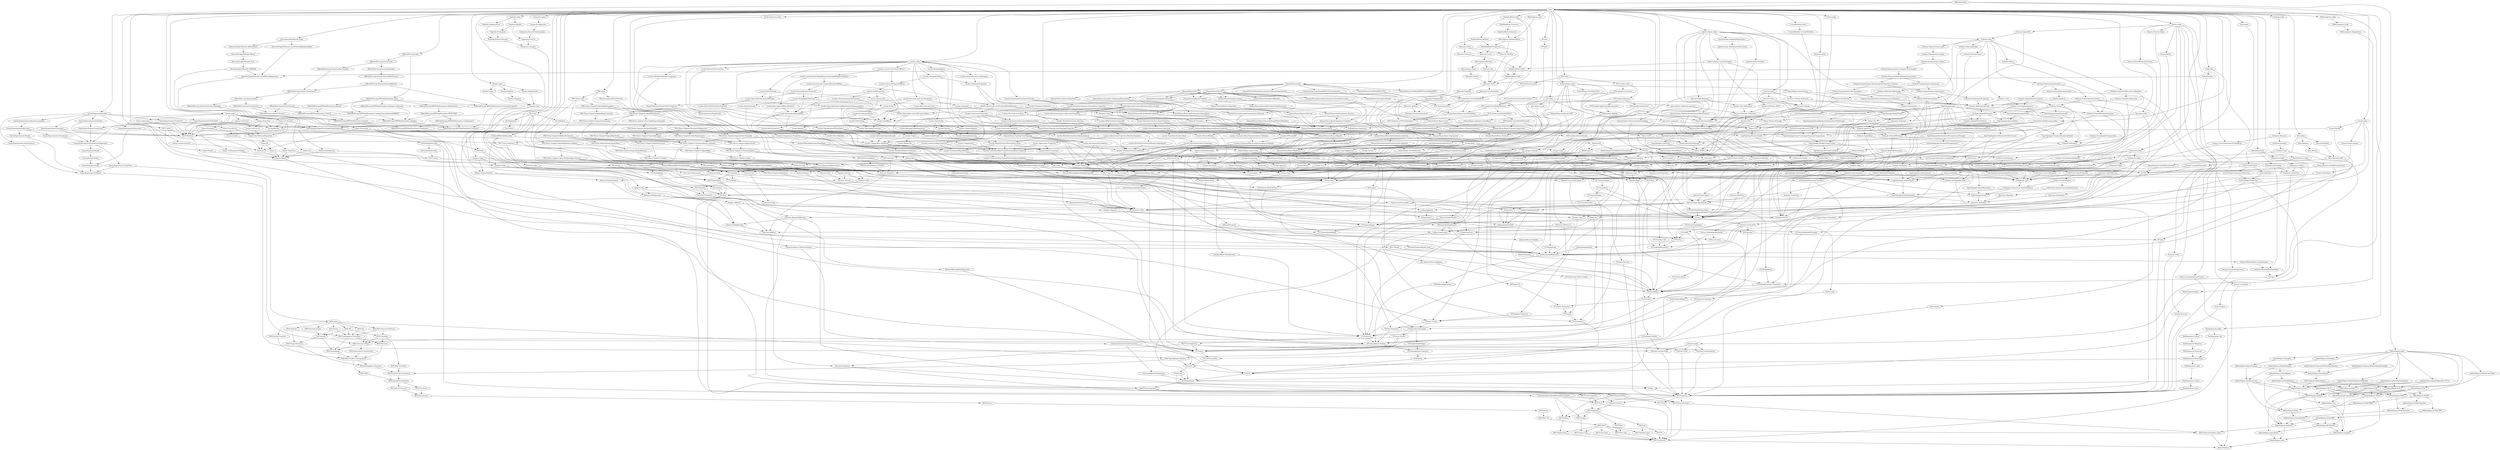 digraph dependencies {
   m0[label="NotionsOfDecidability.Digression"];
   m1[label="W.Type"];
   m2[label="UF.ClassicalLogic"];
   m3[label="Ordinals.Type"];
   m4[label="Rationals.Fractions"];
   m5[label="GamesExperimental.NonEmptyList"];
   m6[label="DomainTheory.ScottModelOfPCF.ScottModelOfPCF"];
   m7[label="Iterative.Sets"];
   m8[label="Slice.Family"];
   m9[label="Locales.ContinuousMap.Homeomorphism-Properties"];
   m10[label="Locales.Adjunctions.Properties-DistributiveLattice"];
   m11[label="Ordinals.Exponentiation.Supremum"];
   m12[label="Categories.index"];
   m13[label="Rationals.Limits"];
   m14[label="Fin.Bishop"];
   m15[label="Taboos.index"];
   m16[label="Slice.Construction"];
   m17[label="MGS.Univalence"];
   m18[label="AllModulesIndex"];
   m19[label="Locales.Point.Properties"];
   m20[label="Duploids.Depolarization"];
   m21[label="DomainTheory.Part-I"];
   m22[label="DiscreteGraphicMonoids.ListsWithoutRepetitionsMore"];
   m23[label="EffectfulForcing.MFPSAndVariations.Continuity"];
   m24[label="InfinitePigeon.J-AC-N"];
   m25[label="GamesExperimental.Monad"];
   m26[label="Locales.ThesisIndex"];
   m27[label="InfinitePigeon.Examples"];
   m28[label="Various.CantorTheoremForEmbeddings"];
   m29[label="Rationals.Negation"];
   m30[label="TWA.Thesis.Chapter5.IntervalObjectApproximation"];
   m31[label="Locales.Adjunctions.Properties"];
   m32[label="Locales.Complements"];
   m33[label="Slice.Monad"];
   m34[label="Unsafe.Type-in-Type-False"];
   m35[label="InfinitePigeon.K-AC-N"];
   m36[label="TypeTopology.PropTychonoff"];
   m37[label="DomainTheory.Basics.Exponential"];
   m38[label="Iterative.Ordinals"];
   m39[label="UF.Size"];
   m40[label="Relations.ChurchRosser"];
   m41[label="UF.FunExt-from-Naive-FunExt"];
   m42[label="Fin.UniverseInvariance"];
   m43[label="UF.Classifiers-Old"];
   m44[label="TypeTopology.SquashedSum"];
   m45[label="UF.SubtypeClassifier-Properties"];
   m46[label="MGS.Subsingleton-Theorems"];
   m47[label="Dyadics.Type"];
   m48[label="Ordinals.WellOrderingPrinciple"];
   m49[label="MGS.Basic-UF"];
   m50[label="MLTT.Pi"];
   m51[label="InfinitePigeon.J-PigeonProgram"];
   m52[label="Ordinals.Exponentiation.RelatingConstructions"];
   m53[label="DedekindReals.Type"];
   m54[label="UF.Lower-FunExt"];
   m55[label="Locales.ContinuousMap.Properties"];
   m56[label="DomainTheory.Taboos.ClassicalLiftingOfNaturalNumbers"];
   m57[label="UF.HiddenSwap"];
   m58[label="UF.PreUnivalence"];
   m59[label="TWA.Thesis.Chapter5.IntervalObject"];
   m60[label="Rationals.FractionsOrder"];
   m61[label="UF.Hedberg"];
   m62[label="DomainTheory.BasesAndContinuity.ScottDomain"];
   m63[label="Various.Dedekind"];
   m64[label="Locales.index"];
   m65[label="Ordinals.Arithmetic"];
   m66[label="GamesExperimental.index"];
   m67[label="GamesExperimental.JK"];
   m68[label="MLTT.Empty"];
   m69[label="Locales.UniversalPropertyOfPatch"];
   m70[label="OrderedTypes.JoinSemiLattices"];
   m71[label="Games.TicTacToe1"];
   m72[label="Locales.Point.Definition"];
   m73[label="UF.Subsingletons"];
   m74[label="InfinitePigeon.JK-Monads"];
   m75[label="NotionsOfDecidability.Complemented"];
   m76[label="TypeTopology.ExtendedSumCompact"];
   m77[label="Locales.LawsonLocale.SharpElementsCoincideWithSpectralPoints"];
   m78[label="DomainTheory.Examples.Ordinals"];
   m79[label="InjectiveTypes.Sigma"];
   m80[label="Locales.Spectrality.SpectralMap"];
   m81[label="EffectfulForcing.MFPSAndVariations.index"];
   m82[label="Locales.ContinuousMap.FrameHomomorphism-Definition"];
   m83[label="Ordinals.Limit"];
   m84[label="Dyadics.index"];
   m85[label="Locales.ContinuousMap.FrameIsomorphism-Definition"];
   m86[label="UF.IdentitySystems"];
   m87[label="Locales.WayBelowRelation.Properties"];
   m88[label="PCF.Combinatory.PCF"];
   m89[label="Slice.Algebras"];
   m90[label="Factorial.Law"];
   m91[label="Dyadics.Addition"];
   m92[label="InjectiveTypes.OverSmallMaps"];
   m93[label="Ordinals.NotationInterpretation2"];
   m94[label="InjectiveTypes.Blackboard"];
   m95[label="Fin.index"];
   m96[label="TWA.Thesis.Chapter3.ClosenessSpaces-Examples"];
   m97[label="TypeTopology.ConvergentSequenceHasInf"];
   m98[label="UF.HiggsInvolutionTheorem"];
   m99[label="ContinuityAxiom.FalseWithoutIdentityTypes"];
   m100[label="Notation.UnderlyingType"];
   m101[label="TWA.Thesis.AndrewSneap.DyadicRationals"];
   m102[label="TypeTopology.index"];
   m103[label="Quotient.index"];
   m104[label="Field.index"];
   m105[label="PCF.Lambda.AbstractSyntax"];
   m106[label="OrderedTypes.index"];
   m107[label="TypeTopology.WeaklyCompactTypes"];
   m108[label="Dominance.Lifting"];
   m109[label="Locales.Sierpinski.Patch"];
   m110[label="EffectfulForcing.Internal.Internal"];
   m111[label="Games.Reader"];
   m112[label="Notation.CanonicalMap"];
   m113[label="Locales.TerminalLocale.Properties"];
   m114[label="Rationals.Addition"];
   m115[label="Locales.Clopen"];
   m116[label="Naturals.ExitTruncation"];
   m117[label="MGS.Subsingleton-Truncation"];
   m118[label="GamesExperimental.TicTacToe2"];
   m119[label="gist.multiset-addendum-question"];
   m120[label="Ordinals.BuraliForti"];
   m121[label="Taboos.Decomposability"];
   m122[label="Games.TicTacToe0"];
   m123[label="UF.ImageAndSurjection"];
   m124[label="Lifting.Construction"];
   m125[label="PCF.Lambda.Substitution"];
   m126[label="DiscreteGraphicMonoids.Monad"];
   m127[label="DomainTheory.IdealCompletion.Properties"];
   m128[label="TWA.Thesis.Chapter5.BoehmVerification"];
   m129[label="TWA.Thesis.Chapter4.GlobalOptimisation"];
   m130[label="Locales.AdjointFunctorTheoremForFrames"];
   m131[label="Apartness.Properties"];
   m132[label="Games.TicTacToe2"];
   m133[label="Ordinals.OrdinalOfOrdinals"];
   m134[label="EffectfulForcing.Internal.SystemT"];
   m135[label="TypeTopology.FailureOfTotalSeparatedness"];
   m136[label="Integers.Negation"];
   m137[label="Locales.Spectrality.SpectralityOfOmega"];
   m138[label="Slice.index"];
   m139[label="EffectfulForcing.Internal.index"];
   m140[label="InjectiveTypes.PointedDcpos"];
   m141[label="UF.Choice"];
   m142[label="Fin.Type"];
   m143[label="Ordinals.ToppedArithmetic"];
   m144[label="MGS.Equivalence-Induction"];
   m145[label="UF.FunExt-Properties"];
   m146[label="OrderedTypes.Frame"];
   m147[label="Groups.Cokernel"];
   m148[label="DomainTheory.Basics.Products"];
   m149[label="Locales.PatchLocale"];
   m150[label="TWA.Thesis.Chapter5.Integers"];
   m151[label="UF.Equiv"];
   m152[label="GamesExperimental.TypeTrees"];
   m153[label="PCF.Lambda.ScottModelOfContexts"];
   m154[label="Ordinals.NotationInterpretation0"];
   m155[label="MLTT.Two"];
   m156[label="UF.PropIndexedPiSigma"];
   m157[label="Locales.DiscreteLocale.Two"];
   m158[label="UF.ExitPropTrunc"];
   m159[label="UF.KrausLemma"];
   m160[label="Ordinals.Taboos"];
   m161[label="DedekindReals.Properties"];
   m162[label="NotionsOfDecidability.DecidableClassifier"];
   m163[label="OrderedTypes.sigma-sup-lattice"];
   m164[label="Groups.Torsors"];
   m165[label="PathSequences.Inversion"];
   m166[label="Unsafe.index"];
   m167[label="Games.NonEmptyListOriginal"];
   m168[label="InfinitePigeon.Finite-JK-Shifts"];
   m169[label="GamesExperimental.Reader"];
   m170[label="PCF.Lambda.index"];
   m171[label="OrderedTypes.FreeJoinSemiLattice"];
   m172[label="DomainTheory.Topology.ScottTopology"];
   m173[label="Notation.Decimal"];
   m174[label="Lifting.IdentityViaSIP"];
   m175[label="EffectfulForcing.Internal.Correctness"];
   m176[label="Integers.Type"];
   m177[label="Locales.HeytingImplication"];
   m178[label="PathSequences.index"];
   m179[label="MGS.FunExt-from-Univalence"];
   m180[label="Rationals.Multiplication"];
   m181[label="Locales.Spectrality.LatticeOfCompactOpens-Duality"];
   m182[label="Duploids.index"];
   m183[label="DomainTheory.Bilimits.Directed"];
   m184[label="NotionsOfDecidability.Decidable"];
   m185[label="Lifting.MonadVariation"];
   m186[label="UF.Univalence"];
   m187[label="gist.index"];
   m188[label="CantorSchroederBernstein.CSB-TheoryLabLunch"];
   m189[label="UF.PreSIP"];
   m190[label="TypeTopology.Density"];
   m191[label="NotionsOfDecidability.QuasiDecidable"];
   m192[label="UF.SmallnessProperties"];
   m193[label="Unsafe.CoNat-Equiv"];
   m194[label="PCF.Lambda.Correctness"];
   m195[label="InfinitePigeon.ProgramsWithoutSpecificationBis"];
   m196[label="TWA.Thesis.Chapter2.Vectors"];
   m197[label="Various.Pataraia-Taylor"];
   m198[label="NotionsOfDecidability.SemiDecidable"];
   m199[label="DomainTheory.Basics.Miscelanea"];
   m200[label="MGS.Unique-Existence"];
   m201[label="UF.SIP"];
   m202[label="Locales.ContinuousMap.FrameHomomorphism-Properties"];
   m203[label="DomainTheory.Bilimits.Dinfinity"];
   m204[label="Games.J-transf-variation"];
   m205[label="DomainTheory.Basics.Curry"];
   m206[label="DomainTheory.Topology.ScottTopologyProperties"];
   m207[label="TWA.Thesis.Chapter5.SignedDigitIntervalObject"];
   m208[label="TWA.Thesis.Chapter2.Finite"];
   m209[label="Quotient.GivesPropTrunc"];
   m210[label="Cardinals.Successor"];
   m211[label="CoNaturals.Type"];
   m212[label="Various.DummettDisjunction"];
   m213[label="Factorial.PlusOneLC"];
   m214[label="Taboos.MarkovsPrinciple"];
   m215[label="MLTT.Plus-Properties"];
   m216[label="Ordinals.Exponentiation.DecreasingListProperties-Concrete"];
   m217[label="Lifting.EmbeddingDirectly"];
   m218[label="Naturals.Multiplication"];
   m219[label="OrderedTypes.DeltaCompletePoset"];
   m220[label="TWA.Thesis.Chapter6.SignedDigitSearch"];
   m221[label="Taboos.P2"];
   m222[label="EffectfulForcing.MFPSAndVariations.Church"];
   m223[label="ContinuityAxiom.ExitingTruncations"];
   m224[label="CoNaturals.Exercise"];
   m225[label="MLTT.Vector"];
   m226[label="Games.Transformer"];
   m227[label="UF.Subsingletons-Properties"];
   m228[label="Locales.Spectrality.Properties"];
   m229[label="Locales.ClassificationOfScottOpens"];
   m230[label="GamesExperimental.alpha-beta"];
   m231[label="TWA.Thesis.Chapter3.SearchableTypes-Examples"];
   m232[label="Circle.Construction"];
   m233[label="DiscreteGraphicMonoids.ListsWithoutRepetitions"];
   m234[label="UF.Powerset-Resizing"];
   m235[label="CoNaturals.Equivalence"];
   m236[label="Groups.Opposite"];
   m237[label="OrderedTypes.Poset"];
   m238[label="DomainTheory.IdealCompletion.IdealCompletion"];
   m239[label="Locales.DistributiveLattice.Spectrum"];
   m240[label="DomainTheory.BasesAndContinuity.Bases"];
   m241[label="MGS.More-Exercise-Solutions"];
   m242[label="GamesExperimental.Transformer"];
   m243[label="InfinitePigeon.PigeonProgram"];
   m244[label="TypeTopology.CantorSearch"];
   m245[label="Locales.CompactRegular"];
   m246[label="TypeTopology.SigmaDiscreteAndTotallySeparated"];
   m247[label="TWA.Thesis.Chapter4.ApproxOrder"];
   m248[label="Field.Rationals"];
   m249[label="UF.Subsingletons-FunExt"];
   m250[label="Games.List"];
   m251[label="TWA.Thesis.Chapter5.BoehmStructure"];
   m252[label="UF.SIP-Examples"];
   m253[label="MGS.More-FunExt-Consequences"];
   m254[label="CoNaturals.Arithmetic"];
   m255[label="Groups.Homomorphisms"];
   m256[label="Locales.SIP.DistributiveLatticeSIP"];
   m257[label="InfinitePigeon.DataStructures"];
   m258[label="gist.InjectivesVersusAlgebras"];
   m259[label="TWA.Thesis.Chapter5.SignedDigit"];
   m260[label="PCF.index"];
   m261[label="MGS.Embeddings"];
   m262[label="Duploids.Duploid"];
   m263[label="InfinitePigeon.Equality"];
   m264[label="MLTT.Id"];
   m265[label="Locales.ContinuousMap.Definition"];
   m266[label="Locales.ZeroDimensionality"];
   m267[label="Naturals.Properties"];
   m268[label="EffectfulForcing.Internal.FurtherThoughts"];
   m269[label="UF.TruncatedTypes"];
   m270[label="InjectiveTypes.Article"];
   m271[label="Naturals.Parity"];
   m272[label="MGS.Solved-Exercises"];
   m273[label="MLTT.Fin"];
   m274[label="Dominance.Definition"];
   m275[label="PCF.Lambda.ScottModelOfTypes"];
   m276[label="Ordinals.Exponentiation.TrichotomousLeastElement"];
   m277[label="Quotient.FromSetReplacement"];
   m278[label="Unsafe.Haskell"];
   m279[label="PathSequences.Ap"];
   m280[label="Iterative.index"];
   m281[label="Ordinals.Propositions"];
   m282[label="WildCategories.Idempotents"];
   m283[label="InfinitePigeon.InfinitePigeonLessEfficient"];
   m284[label="MGS.Classifiers"];
   m285[label="MGS.TypeTopology-Interface"];
   m286[label="Quotient.Large"];
   m287[label="gist.remove-swap"];
   m288[label="DiscreteGraphicMonoids.LWRDGM"];
   m289[label="MGS.Map-Classifiers"];
   m290[label="Ordinals.NotationInterpretation1"];
   m291[label="Ordinals.Exponentiation.Specification"];
   m292[label="UF.PropTrunc-Variation"];
   m293[label="OrderedTypes.SupLattice-SmallBasis"];
   m294[label="W.Numbers"];
   m295[label="InfinitePigeon.K-Shift-BBC"];
   m296[label="Locales.DirectedFamily"];
   m297[label="MLTT.index"];
   m298[label="Locales.Regular"];
   m299[label="Fin.ArithmeticViaEquivalence"];
   m300[label="DyadicsInductive.DyadicOrder"];
   m301[label="Taboos.WLPO"];
   m302[label="InfinitePigeon.Addition"];
   m303[label="TypeTopology.CompactTypes"];
   m304[label="Ordinals.WellOrderArithmetic"];
   m305[label="PathSequences.Reasoning"];
   m306[label="Field.Axioms"];
   m307[label="TWA.Closeness"];
   m308[label="GamesExperimental.TicTacToe1"];
   m309[label="Relations.index"];
   m310[label="Slice.Embedding"];
   m311[label="InjectiveTypes.index"];
   m312[label="Ordinals.SupSum"];
   m313[label="Naturals.UniversalProperty"];
   m314[label="Integers.Order"];
   m315[label="UF.Logic"];
   m316[label="MGS.Partial-Functions"];
   m317[label="TypeTopology.GenericConvergentSequenceCompactness"];
   m318[label="Locales.LawsonLocale.PointsOfPatch"];
   m319[label="Circle.Integers-Properties"];
   m320[label="Locales.ScottLocale.ScottLocalesOfAlgebraicDcpos"];
   m321[label="Locales.Sierpinski.Definition"];
   m322[label="Naturals.Addition"];
   m323[label="Lifting.Monad"];
   m324[label="Fin.Order"];
   m325[label="Ordinals.Exponentiation.Paper"];
   m326[label="Groups.Symmetric"];
   m327[label="Rationals.Order"];
   m328[label="TWA.index"];
   m329[label="Circle.Induction"];
   m330[label="InjectiveTypes.Subtypes"];
   m331[label="TypeTopology.Cantor"];
   m332[label="Locales.GaloisConnection"];
   m333[label="Ordinals.WellOrderTransport"];
   m334[label="Locales.ScottLocale.ScottLocalesOfScottDomains"];
   m335[label="InfinitePigeon.FinitePigeon"];
   m336[label="Locales.ScottLocale.Definition"];
   m337[label="WildCategories.Base"];
   m338[label="UF.Powerset-Fin"];
   m339[label="Groups.Large"];
   m340[label="Ordinals.Exponentiation.PropertiesViaTransport"];
   m341[label="Dominance.Initial"];
   m342[label="Ordinals.index"];
   m343[label="BinarySystems.InitialBinarySystem"];
   m344[label="DomainTheory.Examples.Omega"];
   m345[label="Lifting.UnivalentPrecategory"];
   m346[label="InfinitePigeon.Two"];
   m347[label="Games.index"];
   m348[label="WildCategories.Cones"];
   m349[label="TypeTopology.AbsolutenessOfCompactnessExample"];
   m350[label="Naturals.Order"];
   m351[label="Locales.DistributiveLattice.Definition-SigmaBased"];
   m352[label="EffectfulForcing.Internal.External"];
   m353[label="Ordinals.Brouwer"];
   m354[label="UF.PreSIP-Examples"];
   m355[label="InfinitePigeon.J-InfinitePigeon"];
   m356[label="PCF.Combinatory.ScottModelOfPCF"];
   m357[label="Ordinals.CumulativeHierarchy-Addendum"];
   m358[label="Various.NonCollapsibleFamily"];
   m359[label="Fin.Kuratowski"];
   m360[label="DedekindReals.Addition"];
   m361[label="WildCategories.index"];
   m362[label="Lifting.index"];
   m363[label="index"];
   m364[label="MLTT.Plus-Type"];
   m365[label="Lifting.Miscelanea-PropExt-FunExt"];
   m366[label="Categories.NaturalTransformation"];
   m367[label="InfinitePigeon.Naturals"];
   m368[label="Cardinals.Preorder"];
   m369[label="Modal.Open"];
   m370[label="Locales.CharacterisationOfContinuity"];
   m371[label="Iterative.Multisets-Addendum"];
   m372[label="Locales.DistributiveLattice.Definition"];
   m373[label="PCF.Lambda.SubstitutionDenotational"];
   m374[label="Coslice.index"];
   m375[label="Integers.HCF"];
   m376[label="Games.Constructor"];
   m377[label="Groups.Quotient"];
   m378[label="ContinuityAxiom.index"];
   m379[label="Quotient.GivesSetReplacement"];
   m380[label="DiscreteGraphicMonoids.index"];
   m381[label="Fin.Pigeonhole"];
   m382[label="CoNaturals.GenericConvergentSequence2"];
   m383[label="InfinitePigeon.InfinitePigeonOriginal"];
   m384[label="PathSequences.Type"];
   m385[label="MGS.MLTT"];
   m386[label="ContinuityAxiom.UniformContinuity"];
   m387[label="EffectfulForcing.Internal.PaperIndex"];
   m388[label="DomainTheory.BasesAndContinuity.IndCompletion"];
   m389[label="Naturals.Binary"];
   m390[label="InfinitePigeon.Cantor"];
   m391[label="Locales.DistributiveLattice.Ideal"];
   m392[label="Ordinals.TrichotomousArithmetic"];
   m393[label="Apartness.index"];
   m394[label="TWA.Thesis.Chapter3.ClosenessSpaces"];
   m395[label="MGS.Equivalences"];
   m396[label="Naturals.index"];
   m397[label="Ordinals.LexicographicCompactness"];
   m398[label="Ordinals.Codes"];
   m399[label="UF.Classifiers"];
   m400[label="Iterative.Sets-Addendum"];
   m401[label="Groups.GroupActions"];
   m402[label="CantorSchroederBernstein.CSB"];
   m403[label="Locales.WellInside"];
   m404[label="InfinitePigeon.J-Shift-BBC"];
   m405[label="EffectfulForcing.index"];
   m406[label="MLTT.Spartan"];
   m407[label="Apartness.TightReflection"];
   m408[label="W.index"];
   m409[label="Locales.DistributiveLattice.Isomorphism"];
   m410[label="InfinitePigeon.K-Shift-from-J-Shift"];
   m411[label="Locales.StoneImpliesSpectral"];
   m412[label="InfinitePigeon.JK-LogicalFacts"];
   m413[label="UF.Truncations"];
   m414[label="TWA.Thesis.Chapter6.SignedDigitContinuity"];
   m415[label="TWA.BanachFixedPointTheorem"];
   m416[label="Rationals.index"];
   m417[label="DedekindReals.Extension"];
   m418[label="DomainTheory.Basics.SupComplete"];
   m419[label="Rationals.Abs"];
   m420[label="Locales.DistributiveLattice.Resizing"];
   m421[label="Rationals.Extension"];
   m422[label="Quotient.Type"];
   m423[label="UF.Universes"];
   m424[label="Factorial.index"];
   m425[label="InfinitePigeon.Logic"];
   m426[label="UF.ConnectedTypes"];
   m427[label="PCF.Lambda.ScottModelOfIfZero"];
   m428[label="Groups.Kernel"];
   m429[label="InfinitePigeon.J-Examples"];
   m430[label="PathSequences.Cancel"];
   m431[label="Ordinals.ShulmanTaboo"];
   m432[label="InjectiveTypes.CharacterizationViaLifting"];
   m433[label="DomainTheory.Lifting.LiftingSetAlgebraic"];
   m434[label="Ordinals.ConvergentSequence"];
   m435[label="Various.RootsOfBooleanFunctions"];
   m436[label="Locales.Spectrality.LatticeOfCompactOpens"];
   m437[label="InfinitePigeon.InfinitePigeon2011-05-12"];
   m438[label="UF.IdEmbedding"];
   m439[label="Unsafe.CountableTychonoff"];
   m440[label="CrossedModules.CrossedModules"];
   m441[label="Ordinals.OrdinalOfOrdinalsSuprema"];
   m442[label="gist.DependentlyTypedTensors"];
   m443[label="Integers.Exponentiation"];
   m444[label="Various.Types2019"];
   m445[label="Ordinals.AdditionProperties"];
   m446[label="Various.LawvereFPT"];
   m447[label="TWA.Thesis.Chapter6.SequenceContinuity"];
   m448[label="Modal.Homotopy"];
   m449[label="InfinitePigeon.J-Shift-Selection"];
   m450[label="UF.PairFun"];
   m451[label="Various.UnivalenceFromScratch"];
   m452[label="DedekindReals.Functions"];
   m453[label="Locales.ContinuousMap.Homeomorphism-Definition"];
   m454[label="UF.Base"];
   m455[label="GamesExperimental.Examples"];
   m456[label="Rationals.Type"];
   m457[label="Dyadics.Multiplication"];
   m458[label="DomainTheory.Basics.ProductsContinuity"];
   m459[label="TypeTopology.RicesTheoremForTheUniverse"];
   m460[label="DomainTheory.Examples.LiftingLargeProposition"];
   m461[label="Taboos.LLPO"];
   m462[label="DomainTheory.Basics.WayBelow"];
   m463[label="Quotient.Large-Variation"];
   m464[label="TypeTopology.UniformSearch"];
   m465[label="Modal.ReflectiveSubuniverse"];
   m466[label="InfinitePigeon.J-Shift"];
   m467[label="Modal.SigmaClosedReflectiveSubuniverse"];
   m468[label="TWA.Thesis.Chapter4.ParametricRegression"];
   m469[label="GamesExperimental.Discussion"];
   m470[label="Fin.ArgMinMax"];
   m471[label="Modal.Subuniverse"];
   m472[label="Relations.SRTclosure"];
   m473[label="Ordinals.LexicographicOrder"];
   m474[label="MetricSpaces.Type"];
   m475[label="MGS.Powerset"];
   m476[label="Dominance.Decidable"];
   m477[label="Locales.DiscreteLocale.Basis"];
   m478[label="MLTT.NaturalNumbers"];
   m479[label="MLTT.Identity-Type"];
   m480[label="DedekindReals.Order"];
   m481[label="DomainTheory.ScottModelOfPCF.PCFCombinators"];
   m482[label="Agda.Primitive"];
   m483[label="InfinitePigeon.K-Shift"];
   m484[label="Groups.Free"];
   m485[label="MLTT.Unit-Type"];
   m486[label="W.Properties"];
   m487[label="DiscreteGraphicMonoids.Type"];
   m488[label="DiscreteGraphicMonoids.AffineMonad"];
   m489[label="PCF.Combinatory.index"];
   m490[label="Lifting.Set"];
   m491[label="InfinitePigeon.J-DC"];
   m492[label="MGS.index"];
   m493[label="EffectfulForcing.MFPSAndVariations.Combinators"];
   m494[label="Integers.Multiplication"];
   m495[label="PathSequences.Concat"];
   m496[label="Naturals.Division"];
   m497[label="OrderedTypes.sigma-frame"];
   m498[label="Ordinals.Maps"];
   m499[label="TWA.Thesis.Chapter6.SignedDigitExamples"];
   m500[label="MGS.Universe-Lifting"];
   m501[label="Apartness.Definition"];
   m502[label="UF.SigmaIdentity"];
   m503[label="MLTT.Sigma"];
   m504[label="MGS.Yoneda"];
   m505[label="CoNaturals.GenericConvergentSequence"];
   m506[label="Iterative.Finite"];
   m507[label="CoNaturals.Type2Properties"];
   m508[label="UF.UniverseEmbedding"];
   m509[label="Circle.index"];
   m510[label="OrderedTypes.FreeSupLattice"];
   m511[label="InjectiveTypes.MathematicalStructuresMoreGeneral"];
   m512[label="InfinitePigeon.ProgramsWithoutSpecification"];
   m513[label="EffectfulForcing.MFPSAndVariations.Internal"];
   m514[label="Locales.DiscreteLocale.Two-Properties"];
   m515[label="Taboos.LPO"];
   m516[label="GamesExperimental.Constructor"];
   m517[label="Various.Pataraia"];
   m518[label="UF.Connected"];
   m519[label="Fin.Topology"];
   m520[label="InjectiveTypes.MathematicalStructures"];
   m521[label="InfinitePigeon.index"];
   m522[label="Naturals.AbsoluteDifference"];
   m523[label="GamesExperimental.J"];
   m524[label="DomainTheory.Basics.Dcpo"];
   m525[label="Integers.Division"];
   m526[label="Locales.DistributiveLattice.Spectrum-Properties"];
   m527[label="PCF.Lambda.ScottModelOfTerms"];
   m528[label="Rationals.FractionsOperations"];
   m529[label="CoNaturals.UniversalProperty"];
   m530[label="DomainTheory.Part-II"];
   m531[label="DomainTheory.Examples.IdlDyadics"];
   m532[label="DedekindReals.index"];
   m533[label="OrderedTypes.PredicativeLFP"];
   m534[label="EffectfulForcing.MFPSAndVariations.CombinatoryT"];
   m535[label="ContinuityAxiom.False"];
   m536[label="InfinitePigeon.InfinitePigeon"];
   m537[label="Notation.index"];
   m538[label="Games.J"];
   m539[label="MLTT.Unit-Properties"];
   m540[label="Coslice.Type"];
   m541[label="Duploids.DeductiveSystem"];
   m542[label="Locales.Stone"];
   m543[label="PathSequences.Rotations"];
   m544[label="MLTT.Natural-Numbers-Type"];
   m545[label="Groups.index"];
   m546[label="Locales.DistributiveLattice.Ideal-Properties"];
   m547[label="Ordinals.Exponentiation.DecreasingList"];
   m548[label="UF.Equiv-FunExt"];
   m549[label="Integers.Parity"];
   m550[label="Groups.Type-Supplement"];
   m551[label="Ordinals.ToppedType"];
   m552[label="MGS.HAE"];
   m553[label="MLTT.AlternativePlus"];
   m554[label="Lifting.Miscelanea"];
   m555[label="GamesExperimental.K"];
   m556[label="Groups.Type"];
   m557[label="UF.Section-Embedding"];
   m558[label="MetricSpaces.index"];
   m559[label="MLTT.List-Properties"];
   m560[label="Locales.LawsonLocale.CompactElementsOfPoint"];
   m561[label="Apartness.Morphisms"];
   m562[label="BinarySystems.index"];
   m563[label="Iterative.Ordinals-Addendum"];
   m564[label="Categories.Adjunction"];
   m565[label="EffectfulForcing.MFPSAndVariations.SystemT"];
   m566[label="InjectiveTypes.InhabitedTypesTaboo"];
   m567[label="TypeTopology.AbsolutenessOfCompactness"];
   m568[label="TWA.Escardo-Simpson-LICS2001"];
   m569[label="EffectfulForcing.Internal.ExtensionalEquality"];
   m570[label="TWA.Thesis.Chapter6.SignedDigitOrder"];
   m571[label="Locales.Sierpinski.Properties"];
   m572[label="Naturals.Sequence"];
   m573[label="Iterative.Multisets-HFLO"];
   m574[label="Fin.Properties"];
   m575[label="EffectfulForcing.MFPSAndVariations.MFPS-XXIX"];
   m576[label="Games.JK"];
   m577[label="TypeTopology.TotallySeparated"];
   m578[label="TypeTopology.ADecidableQuantificationOverTheNaturals"];
   m579[label="Integers.Addition"];
   m580[label="Naturals.HCF"];
   m581[label="Locales.PerfectMaps"];
   m582[label="TypeTopology.DecidabilityOfNonContinuity"];
   m583[label="PCF.Combinatory.PCFCombinators"];
   m584[label="Groups.Triv"];
   m585[label="Modal.index"];
   m586[label="Games.FiniteHistoryDependent"];
   m587[label="Locales.DiscreteLocale.Definition"];
   m588[label="DyadicsInductive.Dyadics"];
   m589[label="UF.HLevels"];
   m590[label="Ordinals.Underlying"];
   m591[label="MLTT.Two-Properties"];
   m592[label="Locales.HeytingComplementation"];
   m593[label="Groups.Image"];
   m594[label="Ordinals.WellOrderingTaboo"];
   m595[label="TypeTopology.TheTopologyOfTheUniverse"];
   m596[label="UF.Powerset"];
   m597[label="UF.ImageAndSurjection-Variation"];
   m598[label="EffectfulForcing.Internal.InternalModUniCont"];
   m599[label="DomainTheory.IdealCompletion.Retracts"];
   m600[label="DomainTheory.Bilimits.Sequential"];
   m601[label="Various.Hydra"];
   m602[label="MLTT.Sigma-Type"];
   m603[label="PathSequences.Split"];
   m604[label="Integers.Abs"];
   m605[label="Field.DedekindReals"];
   m606[label="Locales.Spectrality.SpectralMapToLatticeHomomorphism"];
   m607[label="InfinitePigeon.Choice"];
   m608[label="Ordinals.MultiplicationProperties"];
   m609[label="MLTT.SpartanList"];
   m610[label="GamesExperimental.FiniteHistoryDependent"];
   m611[label="MLTT.Negation"];
   m612[label="UF.Sets-Properties"];
   m613[label="InfinitePigeon.K-DC"];
   m614[label="Dominance.index"];
   m615[label="UF.Groupoids"];
   m616[label="Lifting.Algebras"];
   m617[label="Locales.Compactness.Properties"];
   m618[label="MGS.hlevels"];
   m619[label="Rationals.MinMax"];
   m620[label="TypeTopology.PropInfTychonoff"];
   m621[label="MLTT.Plus"];
   m622[label="Coslice.Hom"];
   m623[label="Taboos.FiniteSubsetTaboo"];
   m624[label="InfinitePigeon.Order"];
   m625[label="Naturals.RootsTruncation"];
   m626[label="DomainTheory.Basics.LeastFixedPoint"];
   m627[label="Locales.WayBelowRelation.Definition"];
   m628[label="TWA.Thesis.AndrewSneap.DyadicReals"];
   m629[label="Ordinals.Exponentiation.Taboos"];
   m630[label="UF.SubtypeClassifier"];
   m631[label="TypeTopology.DisconnectedTypes"];
   m632[label="TypeTopology.SimpleTypes"];
   m633[label="TypeTopology.CantorMinusPoint"];
   m634[label="UF.Sets"];
   m635[label="MetricSpaces.DedekindReals"];
   m636[label="Groups.Aut"];
   m637[label="Ordinals.NotationInterpretation"];
   m638[label="Ordinals.Equivalence"];
   m639[label="OrderedTypes.SupLattice"];
   m640[label="Locales.DistributiveLattice.Properties"];
   m641[label="gist.not-an-apartness"];
   m642[label="Games.Monad"];
   m643[label="Fin.Choice"];
   m644[label="Integers.index"];
   m645[label="Quotient.Effectivity"];
   m646[label="DomainTheory.Examples.Powerset"];
   m647[label="UF.NotNotStablePropositions"];
   m648[label="CoNaturals.index"];
   m649[label="DomainTheory.Basics.Pointed"];
   m650[label="TWA.SIP-IntervalObject"];
   m651[label="DedekindReals.Multiplication"];
   m652[label="Locales.Sierpinski"];
   m653[label="EffectfulForcing.Internal.Subst"];
   m654[label="Locales.DistributiveLattice.Isomorphism-Properties"];
   m655[label="TWA.Thesis.Chapter3.PredicateEquality"];
   m656[label="UF.CumulativeHierarchy-LocallySmall"];
   m657[label="Games.alpha-beta"];
   m658[label="Locales.ScottContinuity"];
   m659[label="Locales.SIP.FrameSIP"];
   m660[label="UF.SemistrictIdentity"];
   m661[label="MetricSpaces.Rationals"];
   m662[label="Taboos.DrinkerParadox"];
   m663[label="PCF.Lambda.BigStep"];
   m664[label="EffectfulForcing.MFPSAndVariations.Dialogue"];
   m665[label="Games.TypeTrees"];
   m666[label="UF.TruncationLevels"];
   m667[label="Duploids.Preduploid"];
   m668[label="UF.Powerset-MultiUniverse"];
   m669[label="OrderedTypes.ZornsLemma"];
   m670[label="Categories.Category"];
   m671[label="UF.FunExt"];
   m672[label="Taboos.BasicDiscontinuity"];
   m673[label="InjectiveTypes.CounterExamples"];
   m674[label="UF.EquivalenceExamples"];
   m675[label="MGS.Size"];
   m676[label="Fin.Dedekind"];
   m677[label="DyadicsInductive.DyadicOrder-PropTrunc"];
   m678[label="DomainTheory.Basics.FunctionComposition"];
   m679[label="Games.J-transf"];
   m680[label="Locales.NotationalConventions"];
   m681[label="Groups.Subgroups"];
   m682[label="TWA.Thesis.Chapter2.Sequences"];
   m683[label="UF.Retracts-FunExt"];
   m684[label="Locales.BooleanAlgebra"];
   m685[label="MGS.Choice"];
   m686[label="Categories.Functor"];
   m687[label="Games.Discussion"];
   m688[label="MLTT.Maybe"];
   m689[label="UF.StructureIdentityPrinciple"];
   m690[label="Unsafe.CantorCompact"];
   m691[label="MLTT.Unit"];
   m692[label="Fin.Embeddings"];
   m693[label="Locales.Frame"];
   m694[label="EffectfulForcing.MFPSAndVariations.Dialogue-to-Brouwer"];
   m695[label="TypeTopology.SequentiallyHausdorff"];
   m696[label="Ordinals.InfProperty"];
   m697[label="Cardinals.Type"];
   m698[label="Ordinals.Indecomposable"];
   m699[label="PCF.Lambda.Adequacy"];
   m700[label="Games.NonEmptyList"];
   m701[label="MLTT.Bool"];
   m702[label="Circle.Integers-SymmetricInduction"];
   m703[label="DomainTheory.BasesAndContinuity.CompactBasis"];
   m704[label="Various.index"];
   m705[label="DomainTheory.BasesAndContinuity.StepFunctions"];
   m706[label="Ordinals.Closure"];
   m707[label="InfinitePigeon.K-Shift-Selection"];
   m708[label="Locales.PatchOfOmega"];
   m709[label="Various.Lumsdaine"];
   m710[label="MGS.Retracts"];
   m711[label="GamesExperimental.TicTacToe0"];
   m712[label="EffectfulForcing.Internal.InternalModCont"];
   m713[label="InfinitePigeon.J-FinitePigeon"];
   m714[label="EffectfulForcing.MFPSAndVariations.LambdaCalculusVersionOfMFPS"];
   m715[label="Circle.Integers"];
   m716[label="OrderedTypes.TwoElementPoset"];
   m717[label="DomainTheory.BasesAndContinuity.ContinuityImpredicative"];
   m718[label="Rationals.Positive"];
   m719[label="CantorSchroederBernstein.index"];
   m720[label="CoNaturals.Type2"];
   m721[label="InfinitePigeon.K-Shift-MBR"];
   m722[label="DomainTheory.BasesAndContinuity.ContinuityDiscussion"];
   m723[label="Locales.Sierpinski.UniversalProperty"];
   m724[label="MLTT.Universes"];
   m725[label="MLTT.Athenian"];
   m726[label="BinarySystems.InitialBinarySystem2"];
   m727[label="DomainTheory.index"];
   m728[label="Cardinals.index"];
   m729[label="Apartness.Negation"];
   m730[label="Locales.Spectrality.SpectralLocale"];
   m731[label="Iterative.Multisets"];
   m732[label="Ordinals.Notions"];
   m733[label="Locales.DirectedFamily-Poset"];
   m734[label="UF.UA-FunExt"];
   m735[label="Dyadics.Order"];
   m736[label="Locales.PatchProperties"];
   m737[label="UF.Size-TruncatedConnected"];
   m738[label="MGS.Function-Graphs"];
   m739[label="Locales.Spectrality.BasisDirectification"];
   m740[label="TWA.Thesis.Chapter3.SearchableTypes"];
   m741[label="UF.index"];
   m742[label="Ordinals.Exponentiation.index"];
   m743[label="Dyadics.Negation"];
   m744[label="Fin.Omega"];
   m745[label="Locales.Compactness.Definition"];
   m746[label="TWA.Thesis.Chapter4.ApproxOrder-Examples"];
   m747[label="UF.PropTrunc"];
   m748[label="UF.CumulativeHierarchy"];
   m749[label="Naturals.Exponentiation"];
   m750[label="InjectiveTypes.Resizing"];
   m751[label="ContinuityAxiom.Preliminaries"];
   m752[label="Notation.General"];
   m753[label="Games.Examples"];
   m754[label="Locales.StoneDuality.ForSpectralLocales"];
   m755[label="MLTT.Empty-Type"];
   m756[label="InfinitePigeon.Finite"];
   m757[label="Locales.Nucleus"];
   m758[label="UF.SetTrunc"];
   m759[label="InfinitePigeon.LogicalFacts"];
   m760[label="MGS.Quotient"];
   m761[label="Locales.DistributiveLattice.Homomorphism"];
   m762[label="CoNaturals.BothTypes"];
   m763[label="Ordinals.Injectivity"];
   m764[label="CoNaturals.Sharp"];
   m765[label="Locales.SmallBasis"];
   m766[label="UF.Retracts"];
   m767[label="DyadicsInductive.index"];
   m768[label="Ordinals.TrichotomousType"];
   m769[label="Lifting.EmbeddingViaSIP"];
   m770[label="DomainTheory.Lifting.LiftingDcpo"];
   m771[label="PCF.Lambda.ApplicativeApproximation"];
   m772[label="MGS.Equivalence-Constructions"];
   m773[label="UF.HedbergApplications"];
   m774[label="Slice.IdentityViaSIP"];
   m775[label="Lifting.Size"];
   m776[label="TypeTopology.LimitPoints"];
   m777[label="DomainTheory.BasesAndContinuity.Continuity"];
   m778[label="UF.Singleton-Properties"];
   m779[label="MLTT.List"];
   m780[label="Locales.InitialFrame"];
   m781[label="Ordinals.OrdinalOfTruthValues"];
   m782[label="Locales.Point.SpectralPoint-Definition"];
   m783[label="NotionsOfDecidability.index"];
   m784[label="Notation.Order"];
   m785[label="TWA.Thesis.index"];
   m786[label="Factorial.Swap"];
   m787[label="TypeTopology.SquashedCantor"];
   m788[label="Fin.Variation"];
   m789[label="EffectfulForcing.MFPSAndVariations.ContinuityProperties"];
   m790[label="UF.Embeddings"];
   m791[label="OrderedTypes.PosetReflection"];
   m792[label="UF.LeftCancellable"];
   m793[label="DomainTheory.Lifting.LiftingSet"];
   m794[label="CrossedModules.index"];
   m795[label="Games.K"];
   m796[label="EffectfulForcing.MFPSAndVariations.WithoutOracle"];
   m797[label="UF.DiscreteAndSeparated"];
   m798[label="DiscreteGraphicMonoids.Free"];
   m799[label="DomainTheory.ScottModelOfPCF.PCF"];
   m800[label="UF.Yoneda"];
   m801[label="UF.Knapp-UA"];
   m802[label="Ordinals.CumulativeHierarchy"];
   m803[label="W.Paths"];
   m804[label="GamesExperimental.alpha-beta-examples"];
   m805[label="MGS.SIP"];
   m806[label="Locales.ScottLocale.Properties"];
   m0 -> m151;
   m1 -> m406;
   m2 -> m508;
   m3 -> m590;
   m4 -> m246;
   m4 -> m375;
   m5 -> m25;
   m6 -> m356;
   m7 -> m731;
   m7 -> m732;
   m8 -> m39;
   m8 -> m668;
   m9 -> m453;
   m9 -> m659;
   m10 -> m31;
   m10 -> m372;
   m11 -> m281;
   m11 -> m291;
   m12 -> m564;
   m13 -> m661;
   m14 -> m508;
   m14 -> m574;
   m15 -> m121;
   m15 -> m214;
   m15 -> m221;
   m15 -> m461;
   m15 -> m623;
   m15 -> m662;
   m16 -> m39;
   m16 -> m399;
   m17 -> m395;
   m18 -> m66;
   m18 -> m166;
   m18 -> m363;
   m18 -> m521;
   m19 -> m72;
   m19 -> m265;
   m19 -> m780;
   m20 -> m541;
   m21 -> m56;
   m21 -> m203;
   m21 -> m205;
   m21 -> m344;
   m21 -> m626;
   m21 -> m646;
   m21 -> m770;
   m22 -> m233;
   m23 -> m725;
   m24 -> m302;
   m24 -> m412;
   m24 -> m466;
   m24 -> m607;
   m25 -> m671;
   m26 -> m639;
   m26 -> m757;
   m26 -> m780;
   m27 -> m243;
   m28 -> m39;
   m29 -> m180;
   m30 -> m59;
   m30 -> m196;
   m31 -> m202;
   m31 -> m332;
   m32 -> m202;
   m33 -> m774;
   m34 -> m446;
   m35 -> m412;
   m35 -> m483;
   m35 -> m607;
   m36 -> m303;
   m37 -> m418;
   m38 -> m7;
   m38 -> m133;
   m39 -> m2;
   m39 -> m446;
   m39 -> m557;
   m40 -> m472;
   m41 -> m800;
   m42 -> m14;
   m43 -> m123;
   m44 -> m76;
   m44 -> m246;
   m45 -> m790;
   m46 -> m179;
   m47 -> m443;
   m47 -> m456;
   m47 -> m549;
   m48 -> m120;
   m48 -> m594;
   m49 -> m385;
   m50 -> m724;
   m51 -> m257;
   m51 -> m713;
   m52 -> m11;
   m52 -> m216;
   m53 -> m327;
   m53 -> m596;
   m54 -> m285;
   m54 -> m500;
   m54 -> m671;
   m55 -> m202;
   m55 -> m265;
   m56 -> m515;
   m56 -> m524;
   m57 -> m797;
   m58 -> m790;
   m59 -> m572;
   m60 -> m528;
   m61 -> m634;
   m62 -> m240;
   m62 -> m693;
   m63 -> m211;
   m63 -> m303;
   m63 -> m596;
   m64 -> m26;
   m64 -> m55;
   m64 -> m87;
   m64 -> m109;
   m64 -> m229;
   m64 -> m318;
   m64 -> m477;
   m64 -> m514;
   m64 -> m606;
   m64 -> m617;
   m64 -> m680;
   m64 -> m684;
   m64 -> m708;
   m64 -> m723;
   m64 -> m754;
   m65 -> m3;
   m65 -> m211;
   m65 -> m304;
   m66 -> m5;
   m66 -> m118;
   m66 -> m308;
   m66 -> m455;
   m66 -> m469;
   m66 -> m711;
   m66 -> m804;
   m67 -> m523;
   m68 -> m755;
   m69 -> m592;
   m69 -> m736;
   m70 -> m142;
   m70 -> m634;
   m71 -> m246;
   m71 -> m376;
   m71 -> m470;
   m71 -> m725;
   m72 -> m693;
   m73 -> m215;
   m73 -> m454;
   m74 -> m263;
   m74 -> m759;
   m75 -> m184;
   m76 -> m36;
   m77 -> m560;
   m77 -> m782;
   m78 -> m240;
   m78 -> m445;
   m79 -> m94;
   m80 -> m202;
   m80 -> m265;
   m80 -> m745;
   m81 -> m513;
   m81 -> m694;
   m81 -> m714;
   m81 -> m789;
   m81 -> m796;
   m82 -> m693;
   m83 -> m434;
   m83 -> m445;
   m84 -> m91;
   m84 -> m457;
   m84 -> m735;
   m85 -> m202;
   m86 -> m450;
   m87 -> m627;
   m88 -> m747;
   m89 -> m33;
   m90 -> m786;
   m91 -> m743;
   m92 -> m94;
   m93 -> m221;
   m93 -> m434;
   m93 -> m706;
   m94 -> m438;
   m94 -> m616;
   m94 -> m769;
   m94 -> m775;
   m95 -> m42;
   m95 -> m299;
   m95 -> m359;
   m95 -> m381;
   m95 -> m470;
   m95 -> m676;
   m95 -> m744;
   m96 -> m196;
   m96 -> m259;
   m96 -> m394;
   m97 -> m211;
   m97 -> m696;
   m98 -> m2;
   m98 -> m326;
   m99 -> m68;
   m99 -> m478;
   m99 -> m503;
   m99 -> m691;
   m100 -> m406;
   m101 -> m150;
   m102 -> m97;
   m102 -> m244;
   m102 -> m349;
   m102 -> m459;
   m102 -> m464;
   m102 -> m582;
   m102 -> m620;
   m102 -> m632;
   m102 -> m633;
   m102 -> m695;
   m102 -> m787;
   m103 -> m277;
   m103 -> m379;
   m103 -> m463;
   m103 -> m645;
   m104 -> m248;
   m104 -> m605;
   m105 -> m747;
   m106 -> m171;
   m106 -> m219;
   m106 -> m497;
   m106 -> m510;
   m106 -> m533;
   m106 -> m669;
   m106 -> m791;
   m107 -> m301;
   m107 -> m303;
   m107 -> m631;
   m107 -> m683;
   m108 -> m201;
   m108 -> m274;
   m108 -> m450;
   m109 -> m69;
   m109 -> m571;
   m110 -> m134;
   m110 -> m222;
   m111 -> m642;
   m112 -> m406;
   m113 -> m137;
   m113 -> m411;
   m114 -> m456;
   m114 -> m528;
   m115 -> m32;
   m115 -> m403;
   m115 -> m745;
   m116 -> m158;
   m116 -> m350;
   m117 -> m261;
   m117 -> m475;
   m118 -> m516;
   m118 -> m725;
   m119 -> m371;
   m120 -> m339;
   m120 -> m445;
   m121 -> m92;
   m121 -> m763;
   m122 -> m246;
   m122 -> m470;
   m122 -> m586;
   m122 -> m725;
   m123 -> m790;
   m124 -> m73;
   m125 -> m105;
   m126 -> m798;
   m127 -> m238;
   m127 -> m240;
   m128 -> m96;
   m128 -> m251;
   m128 -> m628;
   m129 -> m247;
   m130 -> m202;
   m130 -> m265;
   m130 -> m332;
   m131 -> m162;
   m131 -> m515;
   m132 -> m376;
   m132 -> m725;
   m133 -> m65;
   m133 -> m333;
   m134 -> m565;
   m135 -> m502;
   m135 -> m672;
   m135 -> m776;
   m136 -> m176;
   m137 -> m739;
   m138 -> m8;
   m138 -> m89;
   m138 -> m310;
   m139 -> m268;
   m139 -> m387;
   m140 -> m94;
   m140 -> m649;
   m141 -> m596;
   m142 -> m215;
   m142 -> m406;
   m143 -> m44;
   m143 -> m763;
   m143 -> m781;
   m144 -> m17;
   m144 -> m272;
   m145 -> m800;
   m146 -> m252;
   m147 -> m255;
   m147 -> m377;
   m147 -> m645;
   m148 -> m649;
   m149 -> m757;
   m149 -> m765;
   m150 -> m314;
   m151 -> m634;
   m151 -> m766;
   m152 -> m25;
   m152 -> m249;
   m153 -> m148;
   m153 -> m275;
   m153 -> m678;
   m154 -> m312;
   m154 -> m353;
   m155 -> m724;
   m156 -> m227;
   m156 -> m671;
   m157 -> m587;
   m158 -> m159;
   m158 -> m747;
   m159 -> m61;
   m160 -> m441;
   m161 -> m13;
   m161 -> m53;
   m162 -> m596;
   m163 -> m201;
   m164 -> m401;
   m165 -> m305;
   m166 -> m34;
   m166 -> m193;
   m166 -> m278;
   m166 -> m690;
   m167 -> m642;
   m168 -> m74;
   m168 -> m367;
   m169 -> m25;
   m170 -> m194;
   m170 -> m699;
   m171 -> m338;
   m171 -> m399;
   m172 -> m8;
   m172 -> m524;
   m173 -> m478;
   m174 -> m124;
   m174 -> m689;
   m175 -> m352;
   m175 -> m653;
   m176 -> m797;
   m177 -> m130;
   m178 -> m279;
   m178 -> m430;
   m179 -> m144;
   m180 -> m114;
   m181 -> m9;
   m181 -> m420;
   m181 -> m436;
   m181 -> m526;
   m181 -> m733;
   m182 -> m20;
   m182 -> m262;
   m183 -> m240;
   m184 -> m315;
   m185 -> m217;
   m186 -> m792;
   m187 -> m119;
   m187 -> m258;
   m187 -> m287;
   m187 -> m442;
   m187 -> m641;
   m188 -> m317;
   m189 -> m58;
   m189 -> m450;
   m190 -> m797;
   m191 -> m234;
   m191 -> m274;
   m191 -> m497;
   m192 -> m39;
   m192 -> m779;
   m193 -> m211;
   m194 -> m373;
   m194 -> m663;
   m195 -> m335;
   m196 -> m609;
   m196 -> m682;
   m196 -> m692;
   m197 -> m517;
   m198 -> m162;
   m198 -> m389;
   m198 -> m519;
   m198 -> m788;
   m199 -> m39;
   m199 -> m524;
   m200 -> m46;
   m201 -> m790;
   m202 -> m82;
   m203 -> m433;
   m203 -> m600;
   m203 -> m705;
   m204 -> m795;
   m205 -> m37;
   m205 -> m458;
   m206 -> m172;
   m206 -> m777;
   m207 -> m30;
   m207 -> m259;
   m208 -> m299;
   m209 -> m422;
   m210 -> m28;
   m210 -> m368;
   m211 -> m505;
   m212 -> m406;
   m213 -> m786;
   m214 -> m515;
   m215 -> m539;
   m215 -> m752;
   m216 -> m291;
   m216 -> m547;
   m217 -> m124;
   m217 -> m790;
   m218 -> m322;
   m219 -> m647;
   m219 -> m716;
   m220 -> m129;
   m220 -> m231;
   m220 -> m447;
   m220 -> m570;
   m220 -> m746;
   m221 -> m631;
   m222 -> m565;
   m222 -> m664;
   m223 -> m671;
   m223 -> m751;
   m224 -> m529;
   m224 -> m572;
   m225 -> m273;
   m226 -> m586;
   m226 -> m679;
   m227 -> m61;
   m228 -> m730;
   m229 -> m172;
   m229 -> m793;
   m230 -> m169;
   m230 -> m242;
   m230 -> m725;
   m231 -> m655;
   m232 -> m201;
   m232 -> m329;
   m232 -> m702;
   m233 -> m779;
   m234 -> m39;
   m234 -> m596;
   m235 -> m382;
   m235 -> m505;
   m236 -> m556;
   m237 -> m612;
   m238 -> m524;
   m238 -> m596;
   m239 -> m296;
   m239 -> m391;
   m240 -> m37;
   m240 -> m777;
   m241 -> m117;
   m241 -> m284;
   m242 -> m610;
   m243 -> m257;
   m243 -> m335;
   m244 -> m331;
   m244 -> m701;
   m245 -> m177;
   m245 -> m780;
   m246 -> m36;
   m246 -> m135;
   m246 -> m317;
   m247 -> m394;
   m248 -> m306;
   m248 -> m327;
   m249 -> m227;
   m249 -> m671;
   m250 -> m642;
   m250 -> m779;
   m251 -> m150;
   m252 -> m201;
   m252 -> m350;
   m252 -> m399;
   m253 -> m46;
   m253 -> m552;
   m254 -> m529;
   m255 -> m428;
   m255 -> m584;
   m255 -> m593;
   m256 -> m201;
   m256 -> m351;
   m256 -> m409;
   m257 -> m302;
   m257 -> m390;
   m257 -> m756;
   m258 -> m790;
   m259 -> m208;
   m259 -> m682;
   m260 -> m170;
   m260 -> m489;
   m261 -> m253;
   m262 -> m667;
   m262 -> m686;
   m263 -> m425;
   m264 -> m50;
   m264 -> m479;
   m265 -> m82;
   m266 -> m298;
   m266 -> m765;
   m267 -> m406;
   m267 -> m539;
   m268 -> m175;
   m269 -> m666;
   m269 -> m778;
   m270 -> m94;
   m270 -> m589;
   m271 -> m496;
   m271 -> m749;
   m272 -> m395;
   m273 -> m779;
   m274 -> m315;
   m275 -> m37;
   m275 -> m105;
   m275 -> m793;
   m276 -> m281;
   m276 -> m445;
   m277 -> m39;
   m277 -> m286;
   m278 -> m176;
   m278 -> m725;
   m279 -> m305;
   m280 -> m506;
   m280 -> m563;
   m280 -> m573;
   m281 -> m133;
   m282 -> m337;
   m283 -> m35;
   m283 -> m390;
   m283 -> m624;
   m284 -> m289;
   m284 -> m475;
   m284 -> m500;
   m285 -> m151;
   m285 -> m179;
   m286 -> m422;
   m286 -> m596;
   m287 -> m779;
   m288 -> m233;
   m288 -> m487;
   m289 -> m179;
   m290 -> m398;
   m290 -> m441;
   m290 -> m706;
   m291 -> m608;
   m292 -> m249;
   m293 -> m639;
   m294 -> m2;
   m294 -> m142;
   m294 -> m486;
   m295 -> m404;
   m296 -> m8;
   m297 -> m559;
   m297 -> m609;
   m297 -> m725;
   m298 -> m115;
   m298 -> m332;
   m299 -> m90;
   m299 -> m519;
   m300 -> m588;
   m301 -> m307;
   m302 -> m263;
   m302 -> m367;
   m302 -> m759;
   m303 -> m577;
   m304 -> m94;
   m304 -> m473;
   m304 -> m732;
   m305 -> m151;
   m305 -> m603;
   m306 -> m634;
   m307 -> m254;
   m307 -> m572;
   m308 -> m246;
   m308 -> m470;
   m308 -> m516;
   m308 -> m725;
   m309 -> m40;
   m310 -> m774;
   m311 -> m38;
   m311 -> m102;
   m311 -> m140;
   m311 -> m330;
   m311 -> m342;
   m311 -> m432;
   m311 -> m511;
   m311 -> m566;
   m311 -> m673;
   m311 -> m750;
   m312 -> m392;
   m312 -> m445;
   m313 -> m671;
   m314 -> m350;
   m314 -> m604;
   m315 -> m45;
   m316 -> m253;
   m317 -> m107;
   m318 -> m69;
   m318 -> m77;
   m319 -> m715;
   m319 -> m797;
   m320 -> m240;
   m320 -> m336;
   m321 -> m320;
   m321 -> m433;
   m322 -> m267;
   m323 -> m174;
   m324 -> m519;
   m324 -> m692;
   m325 -> m629;
   m326 -> m556;
   m327 -> m29;
   m327 -> m60;
   m328 -> m415;
   m328 -> m650;
   m328 -> m785;
   m329 -> m319;
   m330 -> m92;
   m331 -> m116;
   m331 -> m501;
   m332 -> m693;
   m333 -> m304;
   m333 -> m638;
   m334 -> m62;
   m334 -> m703;
   m334 -> m765;
   m334 -> m806;
   m335 -> m536;
   m336 -> m172;
   m336 -> m693;
   m337 -> m73;
   m338 -> m70;
   m338 -> m100;
   m338 -> m299;
   m338 -> m359;
   m338 -> m596;
   m338 -> m779;
   m339 -> m484;
   m340 -> m52;
   m340 -> m233;
   m341 -> m1;
   m341 -> m108;
   m342 -> m48;
   m342 -> m83;
   m342 -> m160;
   m342 -> m357;
   m342 -> m431;
   m342 -> m637;
   m342 -> m698;
   m342 -> m742;
   m343 -> m201;
   m344 -> m240;
   m345 -> m174;
   m345 -> m217;
   m346 -> m263;
   m347 -> m71;
   m347 -> m122;
   m347 -> m132;
   m347 -> m167;
   m347 -> m204;
   m347 -> m250;
   m347 -> m657;
   m347 -> m687;
   m347 -> m700;
   m347 -> m753;
   m348 -> m282;
   m349 -> m369;
   m349 -> m567;
   m350 -> m522;
   m350 -> m732;
   m351 -> m372;
   m352 -> m134;
   m352 -> m714;
   m353 -> m406;
   m354 -> m189;
   m355 -> m24;
   m355 -> m390;
   m355 -> m624;
   m356 -> m88;
   m356 -> m583;
   m356 -> m626;
   m357 -> m656;
   m357 -> m802;
   m358 -> m159;
   m358 -> m797;
   m359 -> m519;
   m360 -> m161;
   m360 -> m556;
   m361 -> m348;
   m362 -> m185;
   m362 -> m365;
   m362 -> m490;
   m362 -> m616;
   m362 -> m769;
   m362 -> m775;
   m363 -> m12;
   m363 -> m15;
   m363 -> m64;
   m363 -> m84;
   m363 -> m95;
   m363 -> m103;
   m363 -> m104;
   m363 -> m106;
   m363 -> m138;
   m363 -> m178;
   m363 -> m182;
   m363 -> m187;
   m363 -> m260;
   m363 -> m280;
   m363 -> m297;
   m363 -> m309;
   m363 -> m311;
   m363 -> m328;
   m363 -> m347;
   m363 -> m361;
   m363 -> m362;
   m363 -> m374;
   m363 -> m378;
   m363 -> m380;
   m363 -> m393;
   m363 -> m396;
   m363 -> m405;
   m363 -> m408;
   m363 -> m416;
   m363 -> m424;
   m363 -> m492;
   m363 -> m509;
   m363 -> m532;
   m363 -> m537;
   m363 -> m545;
   m363 -> m558;
   m363 -> m562;
   m363 -> m585;
   m363 -> m614;
   m363 -> m644;
   m363 -> m648;
   m363 -> m704;
   m363 -> m719;
   m363 -> m727;
   m363 -> m728;
   m363 -> m741;
   m363 -> m767;
   m363 -> m783;
   m363 -> m794;
   m364 -> m724;
   m365 -> m162;
   m365 -> m323;
   m365 -> m345;
   m365 -> m554;
   m366 -> m686;
   m367 -> m425;
   m367 -> m544;
   m368 -> m697;
   m369 -> m471;
   m369 -> m548;
   m370 -> m228;
   m371 -> m7;
   m371 -> m121;
   m371 -> m423;
   m372 -> m693;
   m373 -> m527;
   m374 -> m622;
   m375 -> m525;
   m375 -> m580;
   m376 -> m586;
   m377 -> m422;
   m377 -> m556;
   m378 -> m99;
   m378 -> m386;
   m378 -> m535;
   m379 -> m39;
   m379 -> m209;
   m380 -> m22;
   m380 -> m488;
   m381 -> m643;
   m382 -> m331;
   m383 -> m35;
   m383 -> m390;
   m383 -> m624;
   m384 -> m406;
   m385 -> m364;
   m385 -> m479;
   m385 -> m485;
   m385 -> m544;
   m385 -> m602;
   m385 -> m755;
   m386 -> m223;
   m386 -> m797;
   m387 -> m598;
   m388 -> m462;
   m388 -> m791;
   m389 -> m797;
   m390 -> m346;
   m390 -> m367;
   m391 -> m640;
   m392 -> m65;
   m392 -> m768;
   m393 -> m131;
   m393 -> m407;
   m394 -> m208;
   m394 -> m307;
   m394 -> m422;
   m395 -> m710;
   m396 -> m116;
   m396 -> m271;
   m396 -> m313;
   m396 -> m389;
   m396 -> m572;
   m396 -> m580;
   m396 -> m625;
   m397 -> m473;
   m397 -> m696;
   m398 -> m406;
   m399 -> m596;
   m400 -> m371;
   m401 -> m236;
   m401 -> m636;
   m402 -> m317;
   m402 -> m518;
   m403 -> m693;
   m404 -> m74;
   m404 -> m367;
   m405 -> m81;
   m405 -> m139;
   m406 -> m155;
   m406 -> m478;
   m406 -> m691;
   m406 -> m752;
   m407 -> m561;
   m407 -> m596;
   m407 -> m729;
   m408 -> m803;
   m409 -> m10;
   m409 -> m130;
   m409 -> m761;
   m410 -> m466;
   m411 -> m80;
   m411 -> m542;
   m411 -> m658;
   m412 -> m74;
   m412 -> m346;
   m413 -> m39;
   m413 -> m269;
   m414 -> m447;
   m415 -> m307;
   m416 -> m13;
   m416 -> m421;
   m416 -> m619;
   m417 -> m635;
   m418 -> m462;
   m418 -> m779;
   m419 -> m327;
   m420 -> m409;
   m420 -> m745;
   m421 -> m480;
   m422 -> m45;
   m422 -> m123;
   m423 -> m186;
   m424 -> m90;
   m424 -> m213;
   m425 -> m482;
   m426 -> m413;
   m427 -> m153;
   m427 -> m205;
   m427 -> m583;
   m428 -> m556;
   m429 -> m51;
   m430 -> m543;
   m431 -> m781;
   m432 -> m92;
   m432 -> m345;
   m433 -> m240;
   m433 -> m793;
   m434 -> m133;
   m434 -> m515;
   m435 -> m696;
   m436 -> m372;
   m436 -> m765;
   m437 -> m35;
   m437 -> m390;
   m437 -> m624;
   m438 -> m45;
   m439 -> m303;
   m439 -> m572;
   m440 -> m147;
   m441 -> m133;
   m441 -> m379;
   m442 -> m273;
   m443 -> m494;
   m443 -> m749;
   m444 -> m102;
   m444 -> m342;
   m445 -> m143;
   m445 -> m441;
   m446 -> m123;
   m446 -> m486;
   m446 -> m797;
   m447 -> m96;
   m448 -> m790;
   m449 -> m168;
   m450 -> m123;
   m450 -> m190;
   m451 -> m482;
   m452 -> m417;
   m453 -> m85;
   m454 -> m406;
   m455 -> m610;
   m455 -> m725;
   m456 -> m4;
   m457 -> m47;
   m458 -> m148;
   m459 -> m595;
   m459 -> m672;
   m460 -> m433;
   m461 -> m271;
   m461 -> m672;
   m461 -> m762;
   m462 -> m649;
   m463 -> m596;
   m463 -> m597;
   m464 -> m303;
   m465 -> m16;
   m465 -> m448;
   m465 -> m471;
   m466 -> m449;
   m467 -> m465;
   m468 -> m129;
   m468 -> m740;
   m468 -> m746;
   m469 -> m133;
   m469 -> m555;
   m470 -> m324;
   m471 -> m186;
   m472 -> m322;
   m472 -> m747;
   m473 -> m406;
   m474 -> m718;
   m475 -> m253;
   m476 -> m184;
   m476 -> m274;
   m477 -> m587;
   m477 -> m765;
   m478 -> m544;
   m478 -> m724;
   m479 -> m724;
   m480 -> m53;
   m481 -> m583;
   m483 -> m295;
   m483 -> m707;
   m483 -> m721;
   m484 -> m40;
   m484 -> m192;
   m484 -> m277;
   m484 -> m379;
   m484 -> m556;
   m484 -> m645;
   m485 -> m724;
   m486 -> m1;
   m486 -> m674;
   m487 -> m797;
   m488 -> m126;
   m489 -> m356;
   m490 -> m124;
   m490 -> m612;
   m491 -> m302;
   m491 -> m412;
   m491 -> m466;
   m491 -> m607;
   m492 -> m241;
   m492 -> m285;
   m492 -> m316;
   m492 -> m675;
   m492 -> m685;
   m492 -> m738;
   m492 -> m760;
   m492 -> m805;
   m493 -> m406;
   m494 -> m218;
   m494 -> m579;
   m495 -> m384;
   m495 -> m454;
   m496 -> m350;
   m497 -> m146;
   m497 -> m163;
   m498 -> m3;
   m499 -> m220;
   m499 -> m414;
   m499 -> m468;
   m500 -> m261;
   m500 -> m772;
   m501 -> m647;
   m502 -> m790;
   m503 -> m602;
   m504 -> m200;
   m504 -> m261;
   m505 -> m331;
   m505 -> m577;
   m506 -> m38;
   m506 -> m400;
   m507 -> m211;
   m507 -> m235;
   m508 -> m450;
   m509 -> m232;
   m510 -> m596;
   m511 -> m79;
   m511 -> m121;
   m512 -> m335;
   m513 -> m222;
   m514 -> m80;
   m514 -> m157;
   m514 -> m542;
   m514 -> m652;
   m515 -> m36;
   m515 -> m301;
   m516 -> m610;
   m517 -> m199;
   m517 -> m234;
   m518 -> m747;
   m519 -> m14;
   m519 -> m303;
   m519 -> m609;
   m520 -> m121;
   m521 -> m27;
   m521 -> m195;
   m521 -> m283;
   m521 -> m383;
   m521 -> m410;
   m521 -> m429;
   m521 -> m437;
   m521 -> m491;
   m521 -> m512;
   m521 -> m613;
   m522 -> m215;
   m522 -> m218;
   m522 -> m454;
   m523 -> m555;
   m524 -> m237;
   m524 -> m350;
   m525 -> m314;
   m525 -> m496;
   m526 -> m546;
   m526 -> m765;
   m527 -> m427;
   m527 -> m626;
   m528 -> m4;
   m529 -> m211;
   m530 -> m78;
   m530 -> m203;
   m530 -> m344;
   m530 -> m460;
   m530 -> m531;
   m530 -> m646;
   m530 -> m703;
   m530 -> m722;
   m531 -> m127;
   m531 -> m677;
   m532 -> m360;
   m532 -> m452;
   m532 -> m480;
   m532 -> m651;
   m533 -> m192;
   m533 -> m293;
   m534 -> m23;
   m534 -> m493;
   m535 -> m225;
   m536 -> m35;
   m536 -> m390;
   m536 -> m624;
   m537 -> m100;
   m537 -> m112;
   m537 -> m784;
   m538 -> m642;
   m539 -> m611;
   m539 -> m691;
   m540 -> m406;
   m541 -> m670;
   m542 -> m266;
   m543 -> m165;
   m544 -> m482;
   m545 -> m147;
   m545 -> m164;
   m545 -> m326;
   m545 -> m339;
   m545 -> m550;
   m545 -> m681;
   m546 -> m239;
   m546 -> m399;
   m547 -> m276;
   m547 -> m779;
   m548 -> m612;
   m548 -> m674;
   m549 -> m271;
   m549 -> m604;
   m550 -> m556;
   m551 -> m3;
   m551 -> m696;
   m552 -> m144;
   m553 -> m155;
   m553 -> m503;
   m554 -> m124;
   m554 -> m674;
   m555 -> m25;
   m556 -> m508;
   m557 -> m158;
   m557 -> m790;
   m558 -> m635;
   m559 -> m142;
   m559 -> m779;
   m560 -> m19;
   m560 -> m113;
   m560 -> m334;
   m561 -> m501;
   m562 -> m343;
   m562 -> m726;
   m563 -> m38;
   m563 -> m763;
   m564 -> m366;
   m565 -> m23;
   m565 -> m493;
   m566 -> m520;
   m567 -> m303;
   m567 -> m467;
   m568 -> m572;
   m569 -> m565;
   m570 -> m96;
   m570 -> m247;
   m570 -> m251;
   m571 -> m321;
   m571 -> m334;
   m572 -> m322;
   m572 -> m671;
   m573 -> m299;
   m573 -> m371;
   m574 -> m142;
   m574 -> m213;
   m575 -> m534;
   m575 -> m664;
   m576 -> m538;
   m576 -> m795;
   m577 -> m94;
   m577 -> m501;
   m578 -> m317;
   m579 -> m136;
   m579 -> m322;
   m580 -> m496;
   m581 -> m130;
   m581 -> m228;
   m582 -> m214;
   m582 -> m578;
   m582 -> m672;
   m583 -> m37;
   m583 -> m793;
   m584 -> m556;
   m585 -> m369;
   m585 -> m467;
   m586 -> m576;
   m586 -> m665;
   m587 -> m596;
   m587 -> m693;
   m588 -> m797;
   m589 -> m734;
   m590 -> m732;
   m591 -> m112;
   m591 -> m267;
   m591 -> m671;
   m591 -> m784;
   m592 -> m115;
   m592 -> m177;
   m593 -> m556;
   m594 -> m141;
   m594 -> m286;
   m594 -> m732;
   m595 -> m211;
   m596 -> m668;
   m597 -> m292;
   m597 -> m790;
   m598 -> m712;
   m599 -> m127;
   m600 -> m183;
   m601 -> m779;
   m602 -> m724;
   m603 -> m495;
   m604 -> m494;
   m604 -> m522;
   m605 -> m747;
   m606 -> m80;
   m606 -> m436;
   m606 -> m761;
   m607 -> m263;
   m607 -> m367;
   m608 -> m445;
   m609 -> m142;
   m609 -> m671;
   m610 -> m67;
   m610 -> m152;
   m611 -> m68;
   m611 -> m264;
   m611 -> m503;
   m611 -> m621;
   m612 -> m249;
   m613 -> m302;
   m613 -> m412;
   m613 -> m483;
   m613 -> m607;
   m614 -> m341;
   m614 -> m476;
   m615 -> m589;
   m616 -> m323;
   m617 -> m559;
   m617 -> m745;
   m618 -> m49;
   m619 -> m327;
   m620 -> m696;
   m621 -> m364;
   m622 -> m86;
   m622 -> m540;
   m623 -> m338;
   m624 -> m302;
   m625 -> m158;
   m625 -> m350;
   m626 -> m37;
   m627 -> m693;
   m628 -> m101;
   m628 -> m596;
   m629 -> m340;
   m629 -> m594;
   m630 -> m112;
   m630 -> m249;
   m631 -> m577;
   m632 -> m107;
   m633 -> m331;
   m634 -> m73;
   m635 -> m161;
   m635 -> m619;
   m636 -> m556;
   m637 -> m93;
   m637 -> m154;
   m637 -> m290;
   m638 -> m39;
   m638 -> m252;
   m638 -> m354;
   m638 -> m498;
   m639 -> m693;
   m640 -> m372;
   m641 -> m135;
   m641 -> m515;
   m642 -> m671;
   m643 -> m324;
   m644 -> m375;
   m644 -> m443;
   m644 -> m549;
   m645 -> m209;
   m645 -> m286;
   m646 -> m240;
   m646 -> m338;
   m647 -> m39;
   m648 -> m224;
   m648 -> m254;
   m648 -> m762;
   m648 -> m764;
   m649 -> m199;
   m650 -> m252;
   m650 -> m568;
   m651 -> m747;
   m652 -> m336;
   m652 -> m433;
   m653 -> m110;
   m653 -> m569;
   m654 -> m256;
   m655 -> m740;
   m656 -> m39;
   m656 -> m748;
   m657 -> m111;
   m657 -> m226;
   m657 -> m725;
   m658 -> m693;
   m659 -> m85;
   m659 -> m201;
   m660 -> m86;
   m661 -> m419;
   m661 -> m474;
   m662 -> m2;
   m663 -> m105;
   m664 -> m23;
   m665 -> m249;
   m665 -> m642;
   m666 -> m173;
   m666 -> m350;
   m667 -> m541;
   m668 -> m2;
   m669 -> m120;
   m669 -> m237;
   m669 -> m594;
   m670 -> m548;
   m671 -> m792;
   m672 -> m301;
   m673 -> m121;
   m673 -> m131;
   m673 -> m480;
   m673 -> m632;
   m674 -> m54;
   m674 -> m156;
   m674 -> m747;
   m675 -> m117;
   m675 -> m500;
   m676 -> m98;
   m676 -> m402;
   m677 -> m300;
   m678 -> m649;
   m679 -> m795;
   m680 -> m765;
   m681 -> m399;
   m681 -> m556;
   m682 -> m350;
   m683 -> m671;
   m684 -> m245;
   m685 -> m117;
   m685 -> m500;
   m685 -> m504;
   m686 -> m670;
   m687 -> m133;
   m687 -> m795;
   m688 -> m797;
   m689 -> m734;
   m690 -> m439;
   m691 -> m724;
   m692 -> m574;
   m692 -> m788;
   m693 -> m8;
   m693 -> m779;
   m694 -> m664;
   m695 -> m135;
   m696 -> m303;
   m697 -> m315;
   m697 -> m758;
   m698 -> m121;
   m699 -> m125;
   m699 -> m527;
   m699 -> m771;
   m700 -> m642;
   m700 -> m779;
   m701 -> m406;
   m702 -> m313;
   m702 -> m319;
   m703 -> m240;
   m704 -> m28;
   m704 -> m63;
   m704 -> m197;
   m704 -> m212;
   m704 -> m358;
   m704 -> m435;
   m704 -> m444;
   m704 -> m451;
   m704 -> m601;
   m704 -> m709;
   m705 -> m599;
   m706 -> m97;
   m706 -> m143;
   m706 -> m397;
   m706 -> m620;
   m706 -> m787;
   m707 -> m449;
   m708 -> m137;
   m708 -> m149;
   m709 -> m724;
   m710 -> m618;
   m711 -> m246;
   m711 -> m470;
   m711 -> m610;
   m711 -> m725;
   m712 -> m175;
   m712 -> m789;
   m713 -> m355;
   m713 -> m756;
   m714 -> m565;
   m714 -> m664;
   m715 -> m406;
   m716 -> m693;
   m717 -> m777;
   m718 -> m327;
   m719 -> m188;
   m719 -> m402;
   m720 -> m507;
   m721 -> m756;
   m722 -> m777;
   m723 -> m571;
   m724 -> m482;
   m725 -> m225;
   m725 -> m688;
   m726 -> m201;
   m726 -> m797;
   m727 -> m6;
   m727 -> m21;
   m727 -> m62;
   m727 -> m206;
   m727 -> m481;
   m727 -> m530;
   m727 -> m678;
   m727 -> m717;
   m727 -> m799;
   m728 -> m210;
   m729 -> m501;
   m730 -> m745;
   m731 -> m39;
   m732 -> m2;
   m733 -> m296;
   m733 -> m693;
   m734 -> m145;
   m734 -> m630;
   m735 -> m47;
   m736 -> m149;
   m736 -> m370;
   m736 -> m411;
   m736 -> m581;
   m737 -> m192;
   m737 -> m426;
   m738 -> m504;
   m739 -> m765;
   m740 -> m96;
   m741 -> m41;
   m741 -> m43;
   m741 -> m57;
   m741 -> m98;
   m741 -> m141;
   m741 -> m234;
   m741 -> m252;
   m741 -> m338;
   m741 -> m354;
   m741 -> m423;
   m741 -> m502;
   m741 -> m518;
   m741 -> m597;
   m741 -> m615;
   m741 -> m656;
   m741 -> m660;
   m741 -> m683;
   m741 -> m737;
   m741 -> m758;
   m741 -> m801;
   m742 -> m325;
   m743 -> m47;
   m744 -> m350;
   m744 -> m519;
   m745 -> m399;
   m745 -> m623;
   m745 -> m627;
   m746 -> m96;
   m746 -> m247;
   m746 -> m672;
   m747 -> m249;
   m747 -> m591;
   m748 -> m45;
   m749 -> m218;
   m750 -> m270;
   m750 -> m400;
   m751 -> m73;
   m752 -> m611;
   m753 -> m586;
   m753 -> m725;
   m754 -> m181;
   m754 -> m654;
   m755 -> m724;
   m756 -> m168;
   m757 -> m177;
   m758 -> m634;
   m759 -> m425;
   m760 -> m117;
   m760 -> m200;
   m761 -> m372;
   m762 -> m507;
   m763 -> m133;
   m763 -> m551;
   m764 -> m345;
   m764 -> m490;
   m764 -> m720;
   m765 -> m228;
   m765 -> m245;
   m766 -> m73;
   m766 -> m553;
   m767 -> m677;
   m768 -> m3;
   m769 -> m174;
   m769 -> m790;
   m770 -> m793;
   m771 -> m663;
   m772 -> m253;
   m773 -> m249;
   m774 -> m16;
   m774 -> m689;
   m775 -> m39;
   m775 -> m174;
   m776 -> m301;
   m777 -> m388;
   m778 -> m548;
   m779 -> m350;
   m779 -> m701;
   m780 -> m202;
   m781 -> m133;
   m782 -> m80;
   m782 -> m780;
   m783 -> m0;
   m783 -> m191;
   m783 -> m198;
   m784 -> m406;
   m785 -> m128;
   m785 -> m207;
   m785 -> m499;
   m786 -> m797;
   m787 -> m44;
   m787 -> m389;
   m788 -> m142;
   m788 -> m350;
   m789 -> m23;
   m790 -> m734;
   m791 -> m286;
   m792 -> m151;
   m793 -> m365;
   m793 -> m418;
   m794 -> m440;
   m795 -> m642;
   m796 -> m575;
   m797 -> m75;
   m797 -> m773;
   m798 -> m288;
   m799 -> m88;
   m800 -> m186;
   m800 -> m548;
   m801 -> m145;
   m802 -> m445;
   m802 -> m748;
   m803 -> m294;
   m804 -> m230;
   m805 -> m117;
   m805 -> m284;
   m805 -> m504;
   m806 -> m206;
   m806 -> m320;
   m806 -> m745;
}
